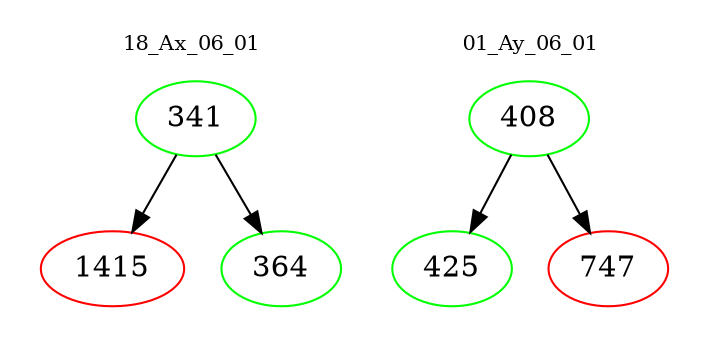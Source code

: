 digraph{
subgraph cluster_0 {
color = white
label = "18_Ax_06_01";
fontsize=10;
T0_341 [label="341", color="green"]
T0_341 -> T0_1415 [color="black"]
T0_1415 [label="1415", color="red"]
T0_341 -> T0_364 [color="black"]
T0_364 [label="364", color="green"]
}
subgraph cluster_1 {
color = white
label = "01_Ay_06_01";
fontsize=10;
T1_408 [label="408", color="green"]
T1_408 -> T1_425 [color="black"]
T1_425 [label="425", color="green"]
T1_408 -> T1_747 [color="black"]
T1_747 [label="747", color="red"]
}
}
